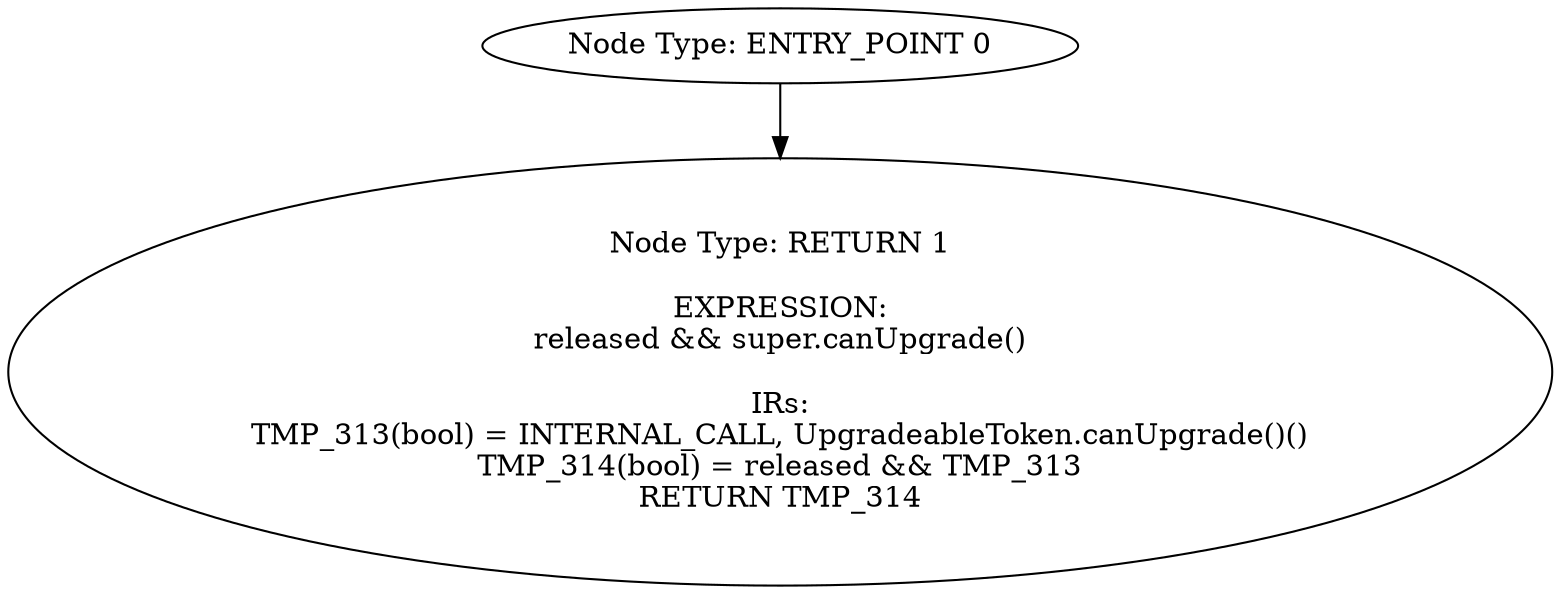 digraph{
0[label="Node Type: ENTRY_POINT 0
"];
0->1;
1[label="Node Type: RETURN 1

EXPRESSION:
released && super.canUpgrade()

IRs:
TMP_313(bool) = INTERNAL_CALL, UpgradeableToken.canUpgrade()()
TMP_314(bool) = released && TMP_313
RETURN TMP_314"];
}
